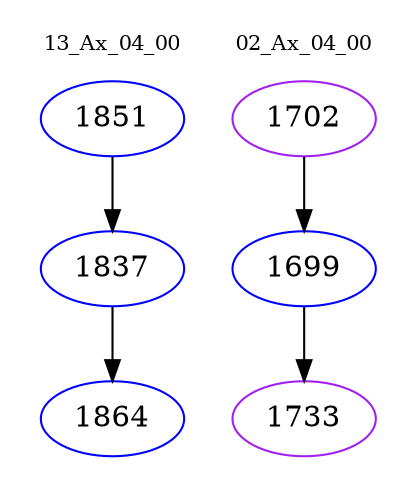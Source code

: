 digraph{
subgraph cluster_0 {
color = white
label = "13_Ax_04_00";
fontsize=10;
T0_1851 [label="1851", color="blue"]
T0_1851 -> T0_1837 [color="black"]
T0_1837 [label="1837", color="blue"]
T0_1837 -> T0_1864 [color="black"]
T0_1864 [label="1864", color="blue"]
}
subgraph cluster_1 {
color = white
label = "02_Ax_04_00";
fontsize=10;
T1_1702 [label="1702", color="purple"]
T1_1702 -> T1_1699 [color="black"]
T1_1699 [label="1699", color="blue"]
T1_1699 -> T1_1733 [color="black"]
T1_1733 [label="1733", color="purple"]
}
}
